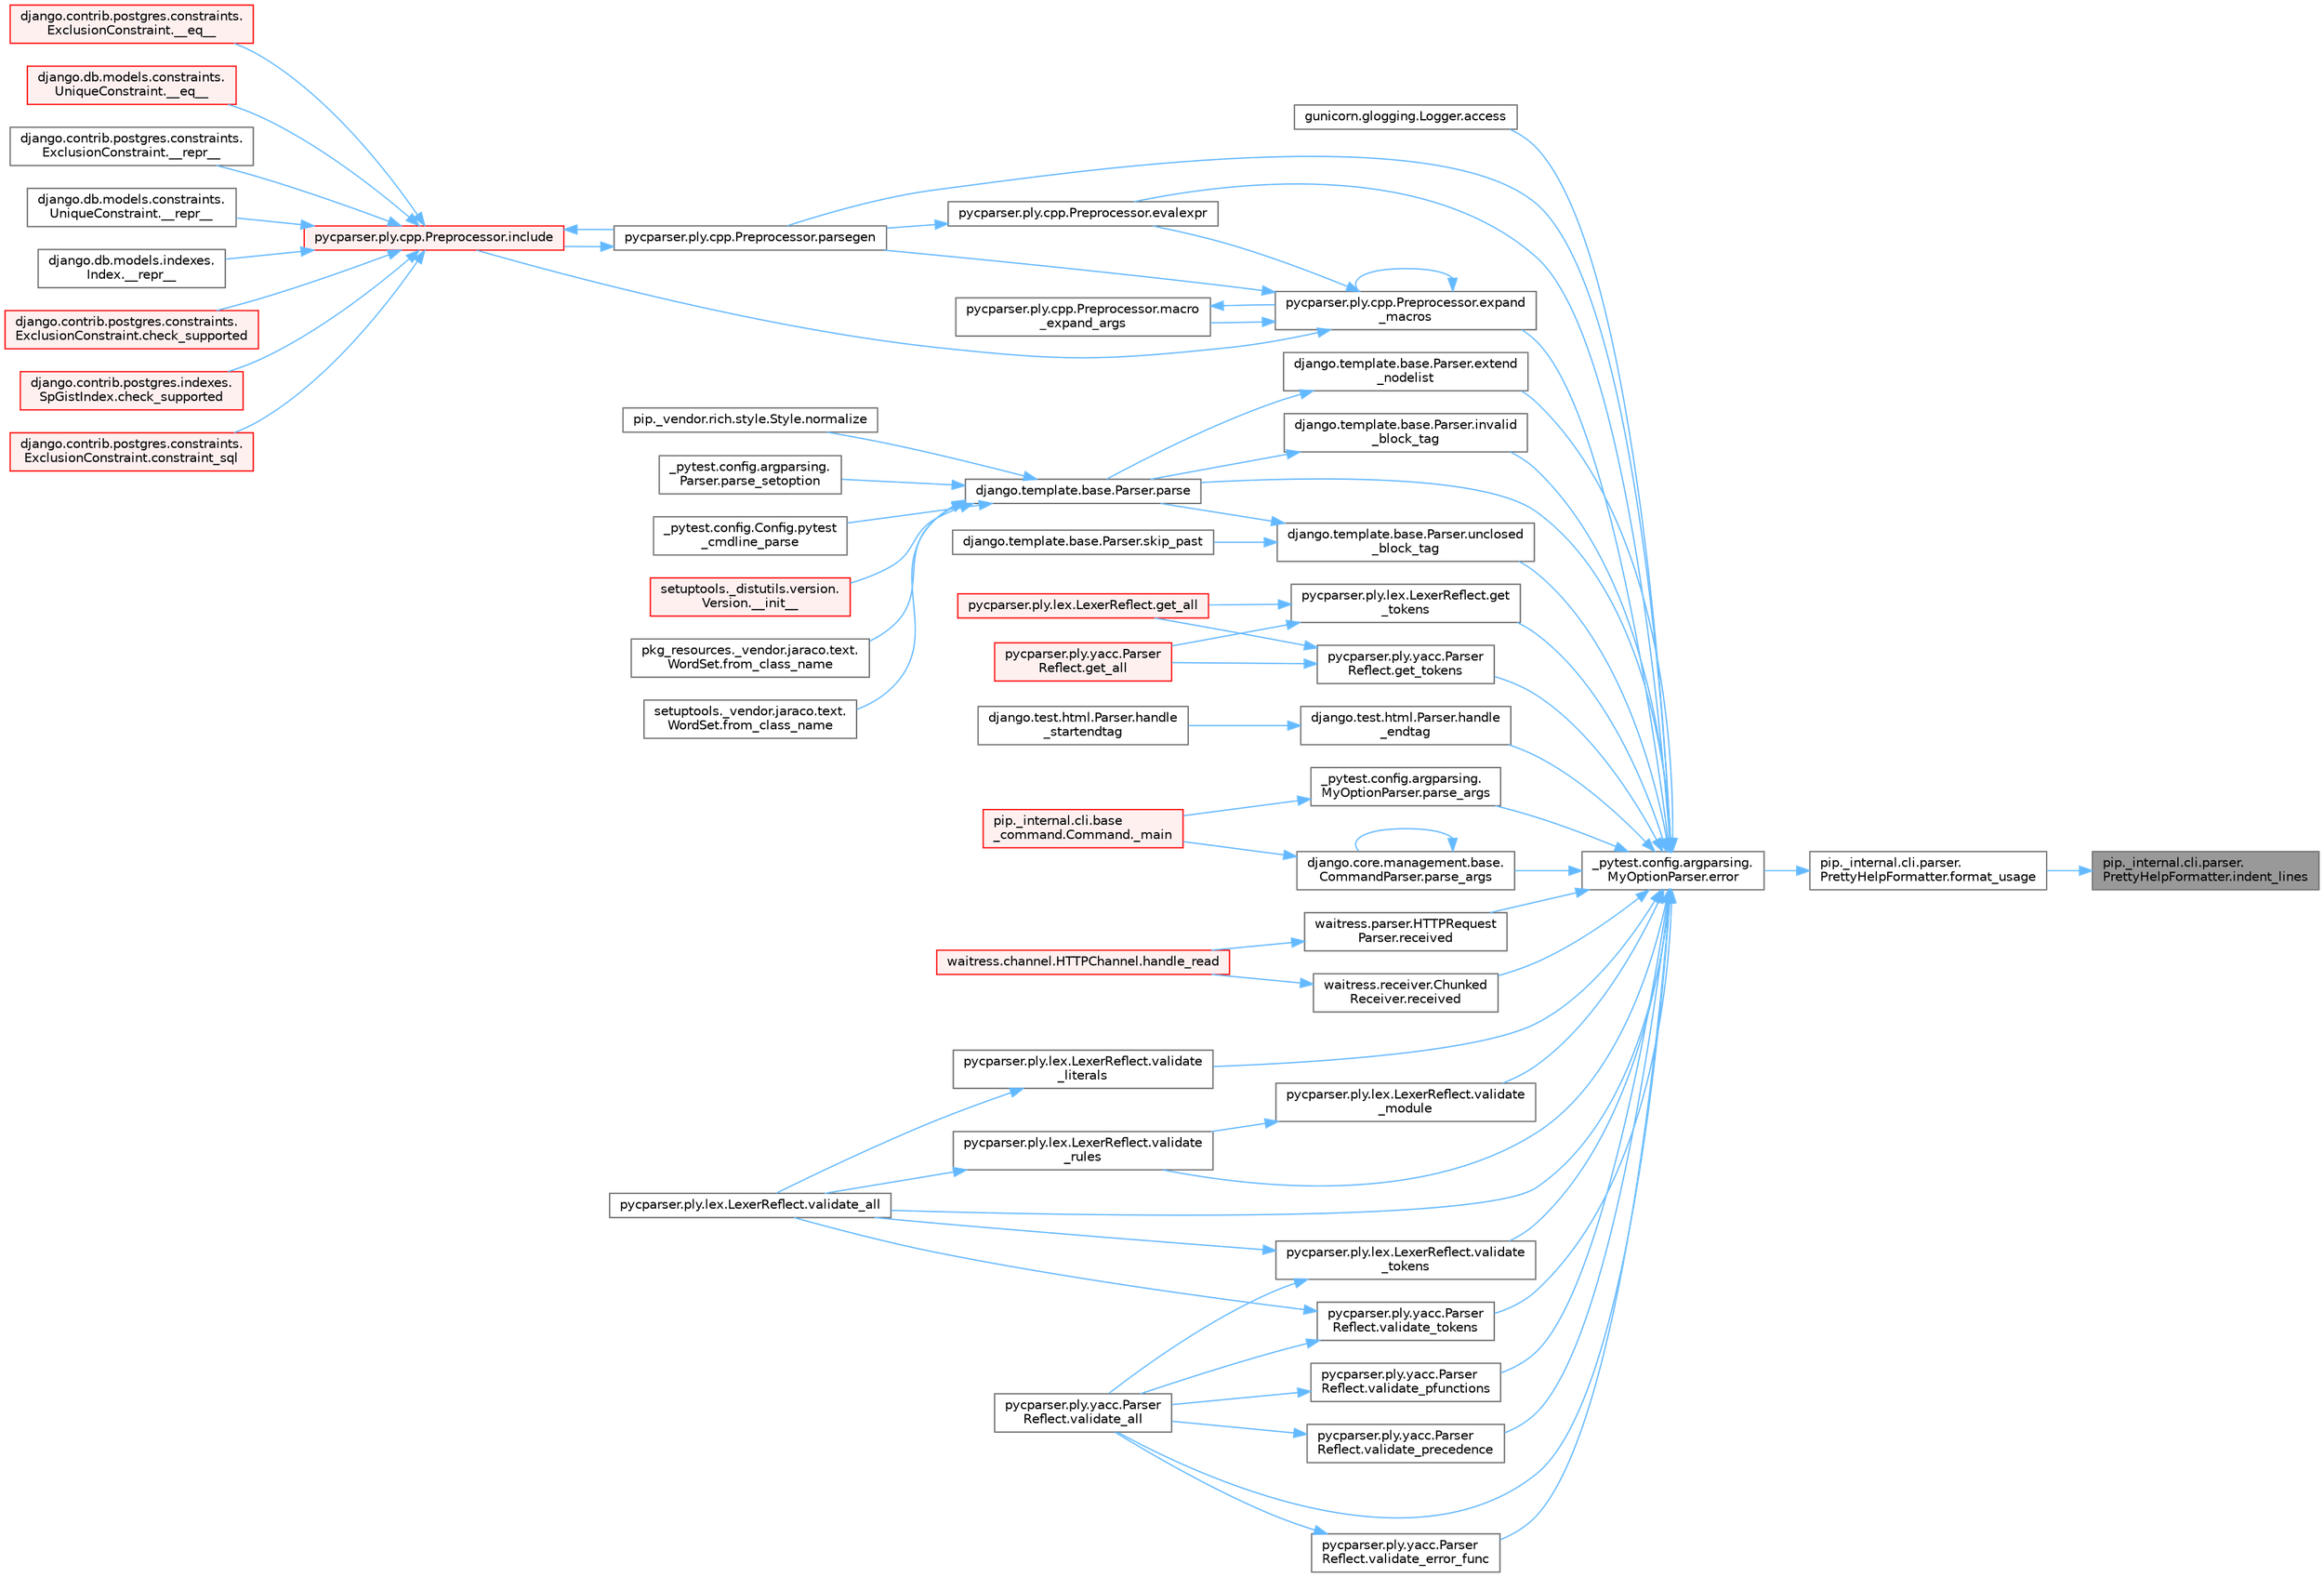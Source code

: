 digraph "pip._internal.cli.parser.PrettyHelpFormatter.indent_lines"
{
 // LATEX_PDF_SIZE
  bgcolor="transparent";
  edge [fontname=Helvetica,fontsize=10,labelfontname=Helvetica,labelfontsize=10];
  node [fontname=Helvetica,fontsize=10,shape=box,height=0.2,width=0.4];
  rankdir="RL";
  Node1 [id="Node000001",label="pip._internal.cli.parser.\lPrettyHelpFormatter.indent_lines",height=0.2,width=0.4,color="gray40", fillcolor="grey60", style="filled", fontcolor="black",tooltip=" "];
  Node1 -> Node2 [id="edge1_Node000001_Node000002",dir="back",color="steelblue1",style="solid",tooltip=" "];
  Node2 [id="Node000002",label="pip._internal.cli.parser.\lPrettyHelpFormatter.format_usage",height=0.2,width=0.4,color="grey40", fillcolor="white", style="filled",URL="$classpip_1_1__internal_1_1cli_1_1parser_1_1_pretty_help_formatter.html#af51742b7ae0565bf16937b783af62fb1",tooltip=" "];
  Node2 -> Node3 [id="edge2_Node000002_Node000003",dir="back",color="steelblue1",style="solid",tooltip=" "];
  Node3 [id="Node000003",label="_pytest.config.argparsing.\lMyOptionParser.error",height=0.2,width=0.4,color="grey40", fillcolor="white", style="filled",URL="$class__pytest_1_1config_1_1argparsing_1_1_my_option_parser.html#afa605e3b10b021d3192df596a2af55e4",tooltip=" "];
  Node3 -> Node4 [id="edge3_Node000003_Node000004",dir="back",color="steelblue1",style="solid",tooltip=" "];
  Node4 [id="Node000004",label="gunicorn.glogging.Logger.access",height=0.2,width=0.4,color="grey40", fillcolor="white", style="filled",URL="$classgunicorn_1_1glogging_1_1_logger.html#a3b9fcb2cb9d7803a849f41d52df08b4b",tooltip=" "];
  Node3 -> Node5 [id="edge4_Node000003_Node000005",dir="back",color="steelblue1",style="solid",tooltip=" "];
  Node5 [id="Node000005",label="pycparser.ply.cpp.Preprocessor.evalexpr",height=0.2,width=0.4,color="grey40", fillcolor="white", style="filled",URL="$classpycparser_1_1ply_1_1cpp_1_1_preprocessor.html#a3c16ad6c28242d1214d20158b02ecabd",tooltip=" "];
  Node5 -> Node6 [id="edge5_Node000005_Node000006",dir="back",color="steelblue1",style="solid",tooltip=" "];
  Node6 [id="Node000006",label="pycparser.ply.cpp.Preprocessor.parsegen",height=0.2,width=0.4,color="grey40", fillcolor="white", style="filled",URL="$classpycparser_1_1ply_1_1cpp_1_1_preprocessor.html#aad71ed64ebab07f9eafb0b36f9108723",tooltip=" "];
  Node6 -> Node7 [id="edge6_Node000006_Node000007",dir="back",color="steelblue1",style="solid",tooltip=" "];
  Node7 [id="Node000007",label="pycparser.ply.cpp.Preprocessor.include",height=0.2,width=0.4,color="red", fillcolor="#FFF0F0", style="filled",URL="$classpycparser_1_1ply_1_1cpp_1_1_preprocessor.html#aa91b0516d72dcf45e3d21b35b84ea1e0",tooltip=" "];
  Node7 -> Node8 [id="edge7_Node000007_Node000008",dir="back",color="steelblue1",style="solid",tooltip=" "];
  Node8 [id="Node000008",label="django.contrib.postgres.constraints.\lExclusionConstraint.__eq__",height=0.2,width=0.4,color="red", fillcolor="#FFF0F0", style="filled",URL="$classdjango_1_1contrib_1_1postgres_1_1constraints_1_1_exclusion_constraint.html#af496d048323e51177e1239475f9fe47c",tooltip=" "];
  Node7 -> Node17 [id="edge8_Node000007_Node000017",dir="back",color="steelblue1",style="solid",tooltip=" "];
  Node17 [id="Node000017",label="django.db.models.constraints.\lUniqueConstraint.__eq__",height=0.2,width=0.4,color="red", fillcolor="#FFF0F0", style="filled",URL="$classdjango_1_1db_1_1models_1_1constraints_1_1_unique_constraint.html#a1a877e5c6def4673a480b3fd44e3ad19",tooltip=" "];
  Node7 -> Node18 [id="edge9_Node000007_Node000018",dir="back",color="steelblue1",style="solid",tooltip=" "];
  Node18 [id="Node000018",label="django.contrib.postgres.constraints.\lExclusionConstraint.__repr__",height=0.2,width=0.4,color="grey40", fillcolor="white", style="filled",URL="$classdjango_1_1contrib_1_1postgres_1_1constraints_1_1_exclusion_constraint.html#a0771594ced240daa3e783f821d28adb5",tooltip=" "];
  Node7 -> Node19 [id="edge10_Node000007_Node000019",dir="back",color="steelblue1",style="solid",tooltip=" "];
  Node19 [id="Node000019",label="django.db.models.constraints.\lUniqueConstraint.__repr__",height=0.2,width=0.4,color="grey40", fillcolor="white", style="filled",URL="$classdjango_1_1db_1_1models_1_1constraints_1_1_unique_constraint.html#a182454ed288d36d2033f34e2442e63b6",tooltip=" "];
  Node7 -> Node20 [id="edge11_Node000007_Node000020",dir="back",color="steelblue1",style="solid",tooltip=" "];
  Node20 [id="Node000020",label="django.db.models.indexes.\lIndex.__repr__",height=0.2,width=0.4,color="grey40", fillcolor="white", style="filled",URL="$classdjango_1_1db_1_1models_1_1indexes_1_1_index.html#a491779817a13ed7b81a3fa01cb34b2c6",tooltip=" "];
  Node7 -> Node21 [id="edge12_Node000007_Node000021",dir="back",color="steelblue1",style="solid",tooltip=" "];
  Node21 [id="Node000021",label="django.contrib.postgres.constraints.\lExclusionConstraint.check_supported",height=0.2,width=0.4,color="red", fillcolor="#FFF0F0", style="filled",URL="$classdjango_1_1contrib_1_1postgres_1_1constraints_1_1_exclusion_constraint.html#afce44af1fdf188bca4592f852eb897c3",tooltip=" "];
  Node7 -> Node24 [id="edge13_Node000007_Node000024",dir="back",color="steelblue1",style="solid",tooltip=" "];
  Node24 [id="Node000024",label="django.contrib.postgres.indexes.\lSpGistIndex.check_supported",height=0.2,width=0.4,color="red", fillcolor="#FFF0F0", style="filled",URL="$classdjango_1_1contrib_1_1postgres_1_1indexes_1_1_sp_gist_index.html#aa2d05c1b3c304ae928ef271c01011447",tooltip=" "];
  Node7 -> Node25 [id="edge14_Node000007_Node000025",dir="back",color="steelblue1",style="solid",tooltip=" "];
  Node25 [id="Node000025",label="django.contrib.postgres.constraints.\lExclusionConstraint.constraint_sql",height=0.2,width=0.4,color="red", fillcolor="#FFF0F0", style="filled",URL="$classdjango_1_1contrib_1_1postgres_1_1constraints_1_1_exclusion_constraint.html#a9c7786d94df04c688d948011958a68c1",tooltip=" "];
  Node7 -> Node6 [id="edge15_Node000007_Node000006",dir="back",color="steelblue1",style="solid",tooltip=" "];
  Node3 -> Node461 [id="edge16_Node000003_Node000461",dir="back",color="steelblue1",style="solid",tooltip=" "];
  Node461 [id="Node000461",label="pycparser.ply.cpp.Preprocessor.expand\l_macros",height=0.2,width=0.4,color="grey40", fillcolor="white", style="filled",URL="$classpycparser_1_1ply_1_1cpp_1_1_preprocessor.html#a4ac7e926ac9f68ef96f58e704a570d42",tooltip=" "];
  Node461 -> Node5 [id="edge17_Node000461_Node000005",dir="back",color="steelblue1",style="solid",tooltip=" "];
  Node461 -> Node461 [id="edge18_Node000461_Node000461",dir="back",color="steelblue1",style="solid",tooltip=" "];
  Node461 -> Node7 [id="edge19_Node000461_Node000007",dir="back",color="steelblue1",style="solid",tooltip=" "];
  Node461 -> Node462 [id="edge20_Node000461_Node000462",dir="back",color="steelblue1",style="solid",tooltip=" "];
  Node462 [id="Node000462",label="pycparser.ply.cpp.Preprocessor.macro\l_expand_args",height=0.2,width=0.4,color="grey40", fillcolor="white", style="filled",URL="$classpycparser_1_1ply_1_1cpp_1_1_preprocessor.html#a320b003959fb43eb0be175c9b80fea2d",tooltip=" "];
  Node462 -> Node461 [id="edge21_Node000462_Node000461",dir="back",color="steelblue1",style="solid",tooltip=" "];
  Node461 -> Node6 [id="edge22_Node000461_Node000006",dir="back",color="steelblue1",style="solid",tooltip=" "];
  Node3 -> Node463 [id="edge23_Node000003_Node000463",dir="back",color="steelblue1",style="solid",tooltip=" "];
  Node463 [id="Node000463",label="django.template.base.Parser.extend\l_nodelist",height=0.2,width=0.4,color="grey40", fillcolor="white", style="filled",URL="$classdjango_1_1template_1_1base_1_1_parser.html#a18cc3b61dee227ebe679d5a97e219f55",tooltip=" "];
  Node463 -> Node464 [id="edge24_Node000463_Node000464",dir="back",color="steelblue1",style="solid",tooltip=" "];
  Node464 [id="Node000464",label="django.template.base.Parser.parse",height=0.2,width=0.4,color="grey40", fillcolor="white", style="filled",URL="$classdjango_1_1template_1_1base_1_1_parser.html#adf49a6d849c5bc731f4dcd79bbd13e52",tooltip=" "];
  Node464 -> Node465 [id="edge25_Node000464_Node000465",dir="back",color="steelblue1",style="solid",tooltip=" "];
  Node465 [id="Node000465",label="setuptools._distutils.version.\lVersion.__init__",height=0.2,width=0.4,color="red", fillcolor="#FFF0F0", style="filled",URL="$classsetuptools_1_1__distutils_1_1version_1_1_version.html#a6eb3c2f0d326644884717848b784e398",tooltip=" "];
  Node464 -> Node466 [id="edge26_Node000464_Node000466",dir="back",color="steelblue1",style="solid",tooltip=" "];
  Node466 [id="Node000466",label="pkg_resources._vendor.jaraco.text.\lWordSet.from_class_name",height=0.2,width=0.4,color="grey40", fillcolor="white", style="filled",URL="$classpkg__resources_1_1__vendor_1_1jaraco_1_1text_1_1_word_set.html#a34e366f395f8e0b61e6b66a93bc8e848",tooltip=" "];
  Node464 -> Node467 [id="edge27_Node000464_Node000467",dir="back",color="steelblue1",style="solid",tooltip=" "];
  Node467 [id="Node000467",label="setuptools._vendor.jaraco.text.\lWordSet.from_class_name",height=0.2,width=0.4,color="grey40", fillcolor="white", style="filled",URL="$classsetuptools_1_1__vendor_1_1jaraco_1_1text_1_1_word_set.html#acc6d49fea7948867996de1a704579124",tooltip=" "];
  Node464 -> Node468 [id="edge28_Node000464_Node000468",dir="back",color="steelblue1",style="solid",tooltip=" "];
  Node468 [id="Node000468",label="pip._vendor.rich.style.Style.normalize",height=0.2,width=0.4,color="grey40", fillcolor="white", style="filled",URL="$classpip_1_1__vendor_1_1rich_1_1style_1_1_style.html#a702aa841b25a26307558cb52dcb12f0d",tooltip=" "];
  Node464 -> Node469 [id="edge29_Node000464_Node000469",dir="back",color="steelblue1",style="solid",tooltip=" "];
  Node469 [id="Node000469",label="_pytest.config.argparsing.\lParser.parse_setoption",height=0.2,width=0.4,color="grey40", fillcolor="white", style="filled",URL="$class__pytest_1_1config_1_1argparsing_1_1_parser.html#a406b16cc4dad29c64f46812c624e203c",tooltip=" "];
  Node464 -> Node470 [id="edge30_Node000464_Node000470",dir="back",color="steelblue1",style="solid",tooltip=" "];
  Node470 [id="Node000470",label="_pytest.config.Config.pytest\l_cmdline_parse",height=0.2,width=0.4,color="grey40", fillcolor="white", style="filled",URL="$class__pytest_1_1config_1_1_config.html#a87d1af36d8238d7df5315b782f91fc1d",tooltip=" "];
  Node3 -> Node471 [id="edge31_Node000003_Node000471",dir="back",color="steelblue1",style="solid",tooltip=" "];
  Node471 [id="Node000471",label="pycparser.ply.lex.LexerReflect.get\l_tokens",height=0.2,width=0.4,color="grey40", fillcolor="white", style="filled",URL="$classpycparser_1_1ply_1_1lex_1_1_lexer_reflect.html#a10983bce282c9b55abb82ce3807c6286",tooltip=" "];
  Node471 -> Node472 [id="edge32_Node000471_Node000472",dir="back",color="steelblue1",style="solid",tooltip=" "];
  Node472 [id="Node000472",label="pycparser.ply.lex.LexerReflect.get_all",height=0.2,width=0.4,color="red", fillcolor="#FFF0F0", style="filled",URL="$classpycparser_1_1ply_1_1lex_1_1_lexer_reflect.html#a4726c4266e47d444a39bb9b01b73ef7d",tooltip=" "];
  Node471 -> Node475 [id="edge33_Node000471_Node000475",dir="back",color="steelblue1",style="solid",tooltip=" "];
  Node475 [id="Node000475",label="pycparser.ply.yacc.Parser\lReflect.get_all",height=0.2,width=0.4,color="red", fillcolor="#FFF0F0", style="filled",URL="$classpycparser_1_1ply_1_1yacc_1_1_parser_reflect.html#a3bd6a068b6384b296166f90669530504",tooltip=" "];
  Node3 -> Node476 [id="edge34_Node000003_Node000476",dir="back",color="steelblue1",style="solid",tooltip=" "];
  Node476 [id="Node000476",label="pycparser.ply.yacc.Parser\lReflect.get_tokens",height=0.2,width=0.4,color="grey40", fillcolor="white", style="filled",URL="$classpycparser_1_1ply_1_1yacc_1_1_parser_reflect.html#a32a8391d1552f74d1fd812eec68dc908",tooltip=" "];
  Node476 -> Node472 [id="edge35_Node000476_Node000472",dir="back",color="steelblue1",style="solid",tooltip=" "];
  Node476 -> Node475 [id="edge36_Node000476_Node000475",dir="back",color="steelblue1",style="solid",tooltip=" "];
  Node3 -> Node477 [id="edge37_Node000003_Node000477",dir="back",color="steelblue1",style="solid",tooltip=" "];
  Node477 [id="Node000477",label="django.test.html.Parser.handle\l_endtag",height=0.2,width=0.4,color="grey40", fillcolor="white", style="filled",URL="$classdjango_1_1test_1_1html_1_1_parser.html#a884b3359f3c54327e1eb7315d24e003d",tooltip=" "];
  Node477 -> Node478 [id="edge38_Node000477_Node000478",dir="back",color="steelblue1",style="solid",tooltip=" "];
  Node478 [id="Node000478",label="django.test.html.Parser.handle\l_startendtag",height=0.2,width=0.4,color="grey40", fillcolor="white", style="filled",URL="$classdjango_1_1test_1_1html_1_1_parser.html#a3d5c6af442187d52d229d18e4f87c2c2",tooltip=" "];
  Node3 -> Node479 [id="edge39_Node000003_Node000479",dir="back",color="steelblue1",style="solid",tooltip=" "];
  Node479 [id="Node000479",label="django.template.base.Parser.invalid\l_block_tag",height=0.2,width=0.4,color="grey40", fillcolor="white", style="filled",URL="$classdjango_1_1template_1_1base_1_1_parser.html#ad5b5b4e7969f94be4891ad344fb51af5",tooltip=" "];
  Node479 -> Node464 [id="edge40_Node000479_Node000464",dir="back",color="steelblue1",style="solid",tooltip=" "];
  Node3 -> Node464 [id="edge41_Node000003_Node000464",dir="back",color="steelblue1",style="solid",tooltip=" "];
  Node3 -> Node480 [id="edge42_Node000003_Node000480",dir="back",color="steelblue1",style="solid",tooltip=" "];
  Node480 [id="Node000480",label="_pytest.config.argparsing.\lMyOptionParser.parse_args",height=0.2,width=0.4,color="grey40", fillcolor="white", style="filled",URL="$class__pytest_1_1config_1_1argparsing_1_1_my_option_parser.html#ab9c41ef7aa3563347d264f1b7a8a1a66",tooltip=" "];
  Node480 -> Node481 [id="edge43_Node000480_Node000481",dir="back",color="steelblue1",style="solid",tooltip=" "];
  Node481 [id="Node000481",label="pip._internal.cli.base\l_command.Command._main",height=0.2,width=0.4,color="red", fillcolor="#FFF0F0", style="filled",URL="$classpip_1_1__internal_1_1cli_1_1base__command_1_1_command.html#a8bd305e8a444810d66cd9376bd3a63c9",tooltip=" "];
  Node3 -> Node483 [id="edge44_Node000003_Node000483",dir="back",color="steelblue1",style="solid",tooltip=" "];
  Node483 [id="Node000483",label="django.core.management.base.\lCommandParser.parse_args",height=0.2,width=0.4,color="grey40", fillcolor="white", style="filled",URL="$classdjango_1_1core_1_1management_1_1base_1_1_command_parser.html#a3bfc67243196388c65ea6d0755637db5",tooltip=" "];
  Node483 -> Node481 [id="edge45_Node000483_Node000481",dir="back",color="steelblue1",style="solid",tooltip=" "];
  Node483 -> Node483 [id="edge46_Node000483_Node000483",dir="back",color="steelblue1",style="solid",tooltip=" "];
  Node3 -> Node6 [id="edge47_Node000003_Node000006",dir="back",color="steelblue1",style="solid",tooltip=" "];
  Node3 -> Node484 [id="edge48_Node000003_Node000484",dir="back",color="steelblue1",style="solid",tooltip=" "];
  Node484 [id="Node000484",label="waitress.parser.HTTPRequest\lParser.received",height=0.2,width=0.4,color="grey40", fillcolor="white", style="filled",URL="$classwaitress_1_1parser_1_1_h_t_t_p_request_parser.html#a37aaf6b973fa4959ae4fe6fe4048fc24",tooltip=" "];
  Node484 -> Node80 [id="edge49_Node000484_Node000080",dir="back",color="steelblue1",style="solid",tooltip=" "];
  Node80 [id="Node000080",label="waitress.channel.HTTPChannel.handle_read",height=0.2,width=0.4,color="red", fillcolor="#FFF0F0", style="filled",URL="$classwaitress_1_1channel_1_1_h_t_t_p_channel.html#a1d690aa5821ba04f0e06883c7d5791c1",tooltip=" "];
  Node3 -> Node485 [id="edge50_Node000003_Node000485",dir="back",color="steelblue1",style="solid",tooltip=" "];
  Node485 [id="Node000485",label="waitress.receiver.Chunked\lReceiver.received",height=0.2,width=0.4,color="grey40", fillcolor="white", style="filled",URL="$classwaitress_1_1receiver_1_1_chunked_receiver.html#a560337d435bad205b28d765329a3d9e0",tooltip=" "];
  Node485 -> Node80 [id="edge51_Node000485_Node000080",dir="back",color="steelblue1",style="solid",tooltip=" "];
  Node3 -> Node486 [id="edge52_Node000003_Node000486",dir="back",color="steelblue1",style="solid",tooltip=" "];
  Node486 [id="Node000486",label="django.template.base.Parser.unclosed\l_block_tag",height=0.2,width=0.4,color="grey40", fillcolor="white", style="filled",URL="$classdjango_1_1template_1_1base_1_1_parser.html#a5ee190e13908db0573b7687deb43b639",tooltip=" "];
  Node486 -> Node464 [id="edge53_Node000486_Node000464",dir="back",color="steelblue1",style="solid",tooltip=" "];
  Node486 -> Node487 [id="edge54_Node000486_Node000487",dir="back",color="steelblue1",style="solid",tooltip=" "];
  Node487 [id="Node000487",label="django.template.base.Parser.skip_past",height=0.2,width=0.4,color="grey40", fillcolor="white", style="filled",URL="$classdjango_1_1template_1_1base_1_1_parser.html#a72392545b9bed168737680aa4491807f",tooltip=" "];
  Node3 -> Node488 [id="edge55_Node000003_Node000488",dir="back",color="steelblue1",style="solid",tooltip=" "];
  Node488 [id="Node000488",label="pycparser.ply.lex.LexerReflect.validate_all",height=0.2,width=0.4,color="grey40", fillcolor="white", style="filled",URL="$classpycparser_1_1ply_1_1lex_1_1_lexer_reflect.html#a218bcca937278cc45093167729bfb7ac",tooltip=" "];
  Node3 -> Node489 [id="edge56_Node000003_Node000489",dir="back",color="steelblue1",style="solid",tooltip=" "];
  Node489 [id="Node000489",label="pycparser.ply.yacc.Parser\lReflect.validate_all",height=0.2,width=0.4,color="grey40", fillcolor="white", style="filled",URL="$classpycparser_1_1ply_1_1yacc_1_1_parser_reflect.html#a96ac0824424f670c89156918f699b845",tooltip=" "];
  Node3 -> Node490 [id="edge57_Node000003_Node000490",dir="back",color="steelblue1",style="solid",tooltip=" "];
  Node490 [id="Node000490",label="pycparser.ply.yacc.Parser\lReflect.validate_error_func",height=0.2,width=0.4,color="grey40", fillcolor="white", style="filled",URL="$classpycparser_1_1ply_1_1yacc_1_1_parser_reflect.html#abb7904164b127d4246ed5a91ddf741a8",tooltip=" "];
  Node490 -> Node489 [id="edge58_Node000490_Node000489",dir="back",color="steelblue1",style="solid",tooltip=" "];
  Node3 -> Node491 [id="edge59_Node000003_Node000491",dir="back",color="steelblue1",style="solid",tooltip=" "];
  Node491 [id="Node000491",label="pycparser.ply.lex.LexerReflect.validate\l_literals",height=0.2,width=0.4,color="grey40", fillcolor="white", style="filled",URL="$classpycparser_1_1ply_1_1lex_1_1_lexer_reflect.html#a7797d2874e80da683e656d5ba97f4a11",tooltip=" "];
  Node491 -> Node488 [id="edge60_Node000491_Node000488",dir="back",color="steelblue1",style="solid",tooltip=" "];
  Node3 -> Node492 [id="edge61_Node000003_Node000492",dir="back",color="steelblue1",style="solid",tooltip=" "];
  Node492 [id="Node000492",label="pycparser.ply.lex.LexerReflect.validate\l_module",height=0.2,width=0.4,color="grey40", fillcolor="white", style="filled",URL="$classpycparser_1_1ply_1_1lex_1_1_lexer_reflect.html#ac4c78bbfe7d389bff02bd7fb7222d4f9",tooltip=" "];
  Node492 -> Node493 [id="edge62_Node000492_Node000493",dir="back",color="steelblue1",style="solid",tooltip=" "];
  Node493 [id="Node000493",label="pycparser.ply.lex.LexerReflect.validate\l_rules",height=0.2,width=0.4,color="grey40", fillcolor="white", style="filled",URL="$classpycparser_1_1ply_1_1lex_1_1_lexer_reflect.html#a16c717b08e8dfb81b432995308be295a",tooltip=" "];
  Node493 -> Node488 [id="edge63_Node000493_Node000488",dir="back",color="steelblue1",style="solid",tooltip=" "];
  Node3 -> Node494 [id="edge64_Node000003_Node000494",dir="back",color="steelblue1",style="solid",tooltip=" "];
  Node494 [id="Node000494",label="pycparser.ply.yacc.Parser\lReflect.validate_pfunctions",height=0.2,width=0.4,color="grey40", fillcolor="white", style="filled",URL="$classpycparser_1_1ply_1_1yacc_1_1_parser_reflect.html#ad6caed0ceb47c1d26816271401d68b32",tooltip=" "];
  Node494 -> Node489 [id="edge65_Node000494_Node000489",dir="back",color="steelblue1",style="solid",tooltip=" "];
  Node3 -> Node495 [id="edge66_Node000003_Node000495",dir="back",color="steelblue1",style="solid",tooltip=" "];
  Node495 [id="Node000495",label="pycparser.ply.yacc.Parser\lReflect.validate_precedence",height=0.2,width=0.4,color="grey40", fillcolor="white", style="filled",URL="$classpycparser_1_1ply_1_1yacc_1_1_parser_reflect.html#a21d35acc015ce3c629247dc491dd9d20",tooltip=" "];
  Node495 -> Node489 [id="edge67_Node000495_Node000489",dir="back",color="steelblue1",style="solid",tooltip=" "];
  Node3 -> Node493 [id="edge68_Node000003_Node000493",dir="back",color="steelblue1",style="solid",tooltip=" "];
  Node3 -> Node496 [id="edge69_Node000003_Node000496",dir="back",color="steelblue1",style="solid",tooltip=" "];
  Node496 [id="Node000496",label="pycparser.ply.lex.LexerReflect.validate\l_tokens",height=0.2,width=0.4,color="grey40", fillcolor="white", style="filled",URL="$classpycparser_1_1ply_1_1lex_1_1_lexer_reflect.html#a4bdc9e539877f748edefcd978105615b",tooltip=" "];
  Node496 -> Node488 [id="edge70_Node000496_Node000488",dir="back",color="steelblue1",style="solid",tooltip=" "];
  Node496 -> Node489 [id="edge71_Node000496_Node000489",dir="back",color="steelblue1",style="solid",tooltip=" "];
  Node3 -> Node497 [id="edge72_Node000003_Node000497",dir="back",color="steelblue1",style="solid",tooltip=" "];
  Node497 [id="Node000497",label="pycparser.ply.yacc.Parser\lReflect.validate_tokens",height=0.2,width=0.4,color="grey40", fillcolor="white", style="filled",URL="$classpycparser_1_1ply_1_1yacc_1_1_parser_reflect.html#a8fc22ab3debc6125e0b5cd26910f94f4",tooltip=" "];
  Node497 -> Node488 [id="edge73_Node000497_Node000488",dir="back",color="steelblue1",style="solid",tooltip=" "];
  Node497 -> Node489 [id="edge74_Node000497_Node000489",dir="back",color="steelblue1",style="solid",tooltip=" "];
}
